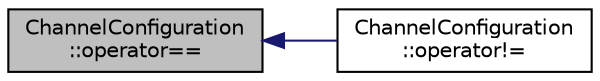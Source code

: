 digraph "ChannelConfiguration::operator=="
{
  edge [fontname="Helvetica",fontsize="10",labelfontname="Helvetica",labelfontsize="10"];
  node [fontname="Helvetica",fontsize="10",shape=record];
  rankdir="LR";
  Node1 [label="ChannelConfiguration\l::operator==",height=0.2,width=0.4,color="black", fillcolor="grey75", style="filled", fontcolor="black"];
  Node1 -> Node2 [dir="back",color="midnightblue",fontsize="10",style="solid",fontname="Helvetica"];
  Node2 [label="ChannelConfiguration\l::operator!=",height=0.2,width=0.4,color="black", fillcolor="white", style="filled",URL="$d6/d20/class_channel_configuration.html#a25ea0a88ea8f636866699254a036ab12"];
}
